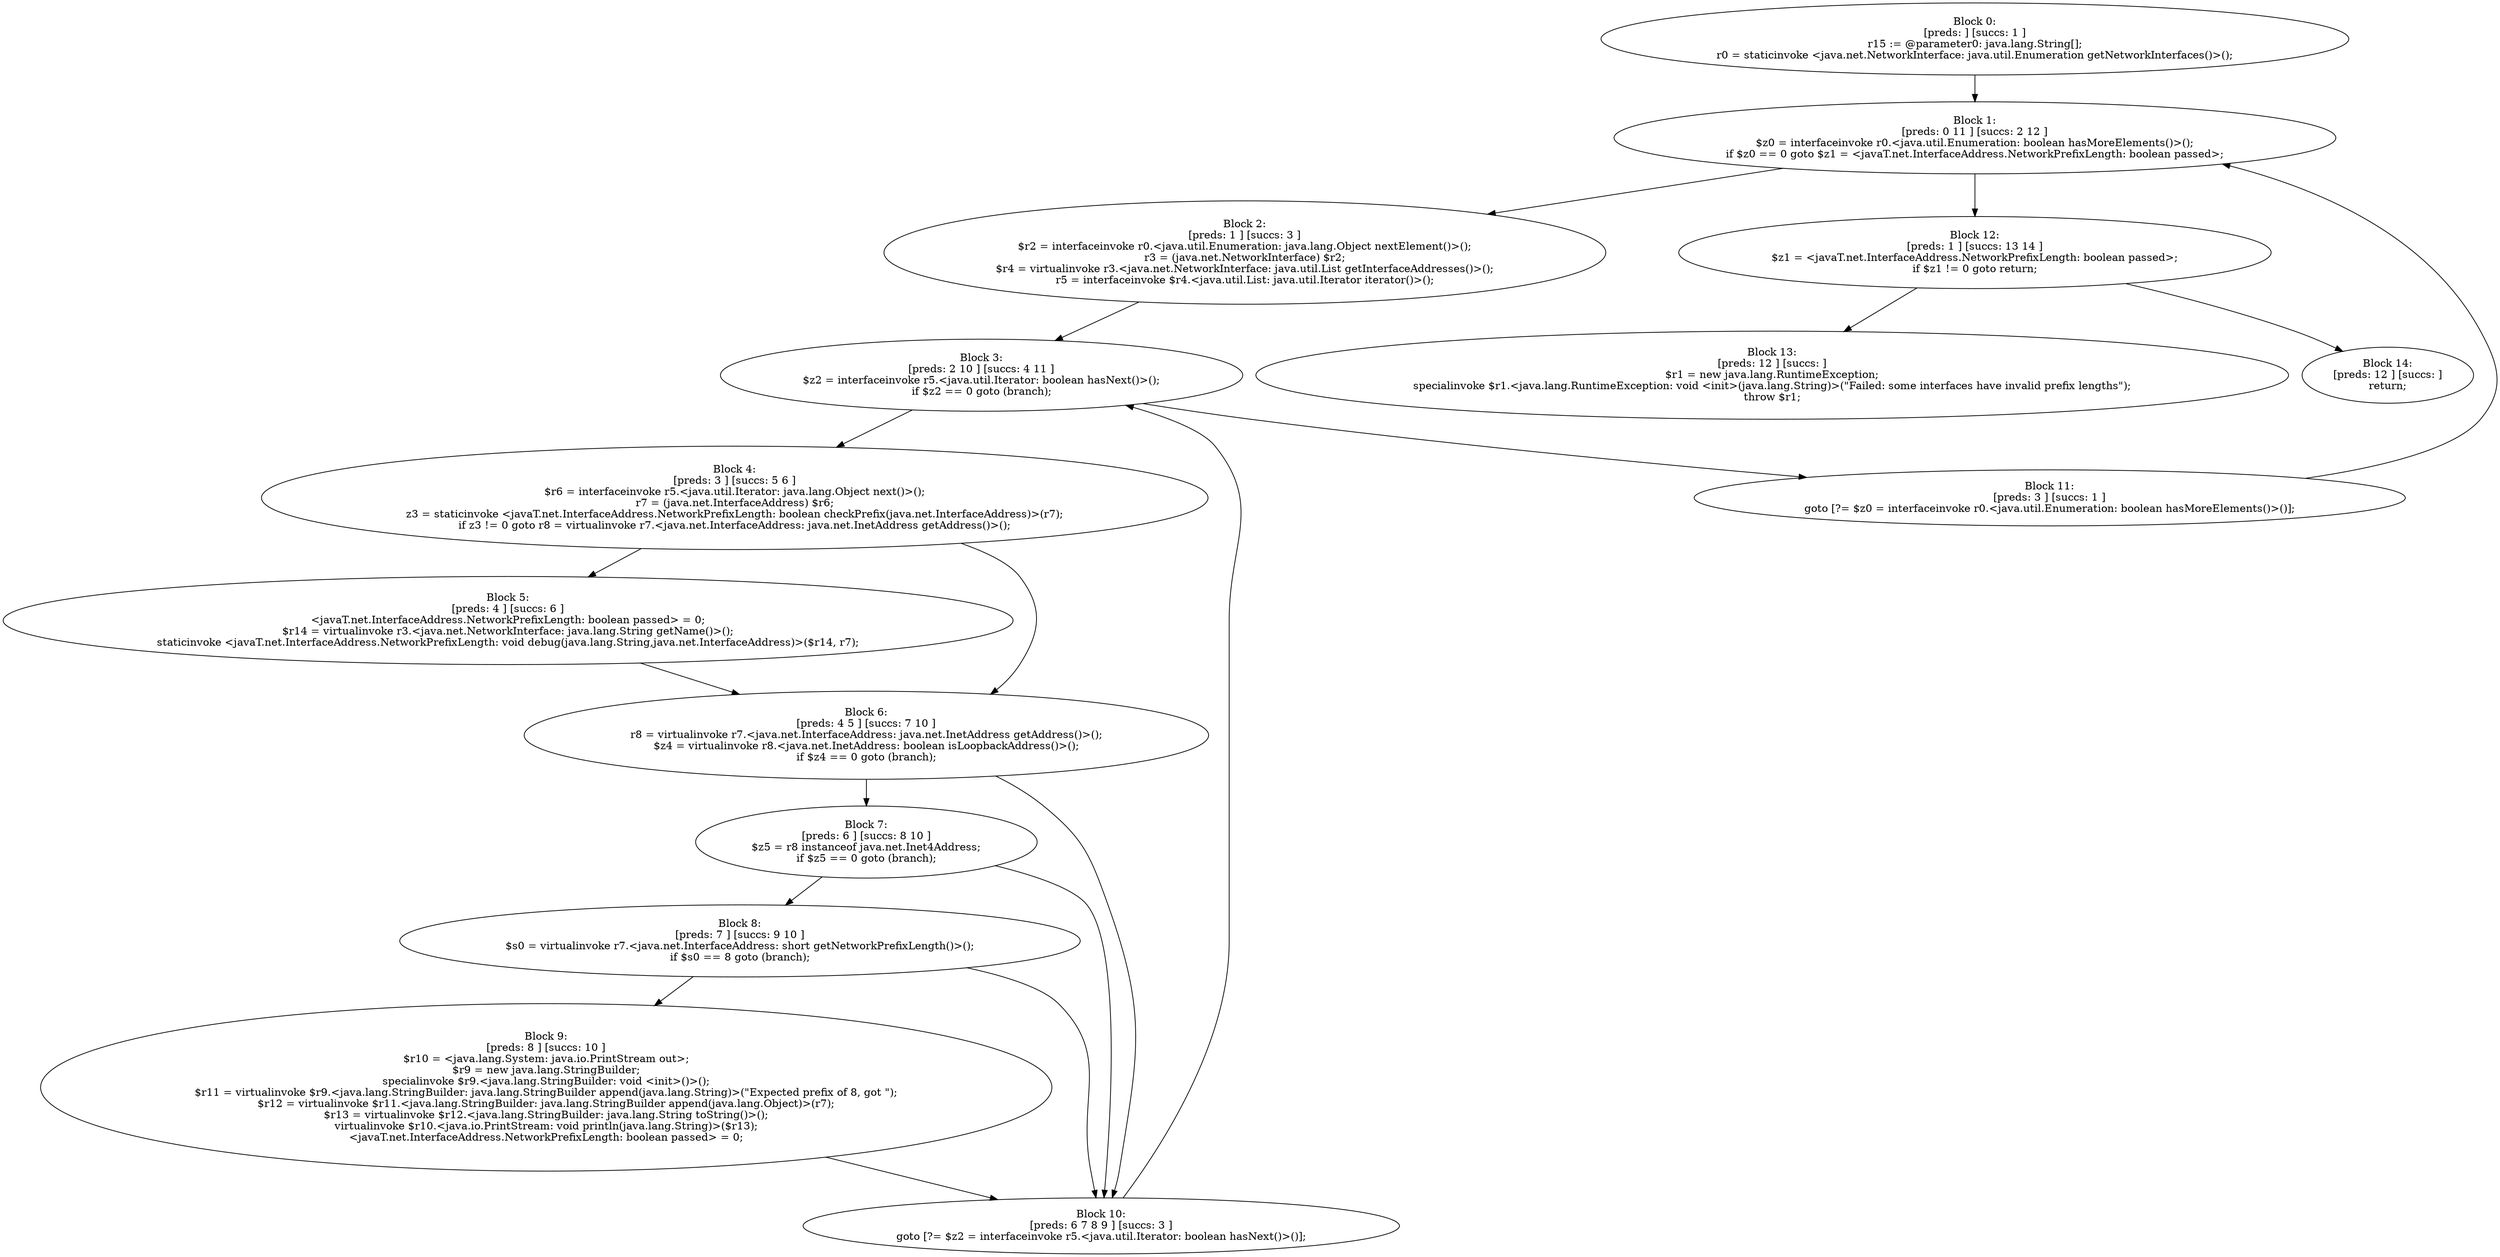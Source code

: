 digraph "unitGraph" {
    "Block 0:
[preds: ] [succs: 1 ]
r15 := @parameter0: java.lang.String[];
r0 = staticinvoke <java.net.NetworkInterface: java.util.Enumeration getNetworkInterfaces()>();
"
    "Block 1:
[preds: 0 11 ] [succs: 2 12 ]
$z0 = interfaceinvoke r0.<java.util.Enumeration: boolean hasMoreElements()>();
if $z0 == 0 goto $z1 = <javaT.net.InterfaceAddress.NetworkPrefixLength: boolean passed>;
"
    "Block 2:
[preds: 1 ] [succs: 3 ]
$r2 = interfaceinvoke r0.<java.util.Enumeration: java.lang.Object nextElement()>();
r3 = (java.net.NetworkInterface) $r2;
$r4 = virtualinvoke r3.<java.net.NetworkInterface: java.util.List getInterfaceAddresses()>();
r5 = interfaceinvoke $r4.<java.util.List: java.util.Iterator iterator()>();
"
    "Block 3:
[preds: 2 10 ] [succs: 4 11 ]
$z2 = interfaceinvoke r5.<java.util.Iterator: boolean hasNext()>();
if $z2 == 0 goto (branch);
"
    "Block 4:
[preds: 3 ] [succs: 5 6 ]
$r6 = interfaceinvoke r5.<java.util.Iterator: java.lang.Object next()>();
r7 = (java.net.InterfaceAddress) $r6;
z3 = staticinvoke <javaT.net.InterfaceAddress.NetworkPrefixLength: boolean checkPrefix(java.net.InterfaceAddress)>(r7);
if z3 != 0 goto r8 = virtualinvoke r7.<java.net.InterfaceAddress: java.net.InetAddress getAddress()>();
"
    "Block 5:
[preds: 4 ] [succs: 6 ]
<javaT.net.InterfaceAddress.NetworkPrefixLength: boolean passed> = 0;
$r14 = virtualinvoke r3.<java.net.NetworkInterface: java.lang.String getName()>();
staticinvoke <javaT.net.InterfaceAddress.NetworkPrefixLength: void debug(java.lang.String,java.net.InterfaceAddress)>($r14, r7);
"
    "Block 6:
[preds: 4 5 ] [succs: 7 10 ]
r8 = virtualinvoke r7.<java.net.InterfaceAddress: java.net.InetAddress getAddress()>();
$z4 = virtualinvoke r8.<java.net.InetAddress: boolean isLoopbackAddress()>();
if $z4 == 0 goto (branch);
"
    "Block 7:
[preds: 6 ] [succs: 8 10 ]
$z5 = r8 instanceof java.net.Inet4Address;
if $z5 == 0 goto (branch);
"
    "Block 8:
[preds: 7 ] [succs: 9 10 ]
$s0 = virtualinvoke r7.<java.net.InterfaceAddress: short getNetworkPrefixLength()>();
if $s0 == 8 goto (branch);
"
    "Block 9:
[preds: 8 ] [succs: 10 ]
$r10 = <java.lang.System: java.io.PrintStream out>;
$r9 = new java.lang.StringBuilder;
specialinvoke $r9.<java.lang.StringBuilder: void <init>()>();
$r11 = virtualinvoke $r9.<java.lang.StringBuilder: java.lang.StringBuilder append(java.lang.String)>(\"Expected prefix of 8, got \");
$r12 = virtualinvoke $r11.<java.lang.StringBuilder: java.lang.StringBuilder append(java.lang.Object)>(r7);
$r13 = virtualinvoke $r12.<java.lang.StringBuilder: java.lang.String toString()>();
virtualinvoke $r10.<java.io.PrintStream: void println(java.lang.String)>($r13);
<javaT.net.InterfaceAddress.NetworkPrefixLength: boolean passed> = 0;
"
    "Block 10:
[preds: 6 7 8 9 ] [succs: 3 ]
goto [?= $z2 = interfaceinvoke r5.<java.util.Iterator: boolean hasNext()>()];
"
    "Block 11:
[preds: 3 ] [succs: 1 ]
goto [?= $z0 = interfaceinvoke r0.<java.util.Enumeration: boolean hasMoreElements()>()];
"
    "Block 12:
[preds: 1 ] [succs: 13 14 ]
$z1 = <javaT.net.InterfaceAddress.NetworkPrefixLength: boolean passed>;
if $z1 != 0 goto return;
"
    "Block 13:
[preds: 12 ] [succs: ]
$r1 = new java.lang.RuntimeException;
specialinvoke $r1.<java.lang.RuntimeException: void <init>(java.lang.String)>(\"Failed: some interfaces have invalid prefix lengths\");
throw $r1;
"
    "Block 14:
[preds: 12 ] [succs: ]
return;
"
    "Block 0:
[preds: ] [succs: 1 ]
r15 := @parameter0: java.lang.String[];
r0 = staticinvoke <java.net.NetworkInterface: java.util.Enumeration getNetworkInterfaces()>();
"->"Block 1:
[preds: 0 11 ] [succs: 2 12 ]
$z0 = interfaceinvoke r0.<java.util.Enumeration: boolean hasMoreElements()>();
if $z0 == 0 goto $z1 = <javaT.net.InterfaceAddress.NetworkPrefixLength: boolean passed>;
";
    "Block 1:
[preds: 0 11 ] [succs: 2 12 ]
$z0 = interfaceinvoke r0.<java.util.Enumeration: boolean hasMoreElements()>();
if $z0 == 0 goto $z1 = <javaT.net.InterfaceAddress.NetworkPrefixLength: boolean passed>;
"->"Block 2:
[preds: 1 ] [succs: 3 ]
$r2 = interfaceinvoke r0.<java.util.Enumeration: java.lang.Object nextElement()>();
r3 = (java.net.NetworkInterface) $r2;
$r4 = virtualinvoke r3.<java.net.NetworkInterface: java.util.List getInterfaceAddresses()>();
r5 = interfaceinvoke $r4.<java.util.List: java.util.Iterator iterator()>();
";
    "Block 1:
[preds: 0 11 ] [succs: 2 12 ]
$z0 = interfaceinvoke r0.<java.util.Enumeration: boolean hasMoreElements()>();
if $z0 == 0 goto $z1 = <javaT.net.InterfaceAddress.NetworkPrefixLength: boolean passed>;
"->"Block 12:
[preds: 1 ] [succs: 13 14 ]
$z1 = <javaT.net.InterfaceAddress.NetworkPrefixLength: boolean passed>;
if $z1 != 0 goto return;
";
    "Block 2:
[preds: 1 ] [succs: 3 ]
$r2 = interfaceinvoke r0.<java.util.Enumeration: java.lang.Object nextElement()>();
r3 = (java.net.NetworkInterface) $r2;
$r4 = virtualinvoke r3.<java.net.NetworkInterface: java.util.List getInterfaceAddresses()>();
r5 = interfaceinvoke $r4.<java.util.List: java.util.Iterator iterator()>();
"->"Block 3:
[preds: 2 10 ] [succs: 4 11 ]
$z2 = interfaceinvoke r5.<java.util.Iterator: boolean hasNext()>();
if $z2 == 0 goto (branch);
";
    "Block 3:
[preds: 2 10 ] [succs: 4 11 ]
$z2 = interfaceinvoke r5.<java.util.Iterator: boolean hasNext()>();
if $z2 == 0 goto (branch);
"->"Block 4:
[preds: 3 ] [succs: 5 6 ]
$r6 = interfaceinvoke r5.<java.util.Iterator: java.lang.Object next()>();
r7 = (java.net.InterfaceAddress) $r6;
z3 = staticinvoke <javaT.net.InterfaceAddress.NetworkPrefixLength: boolean checkPrefix(java.net.InterfaceAddress)>(r7);
if z3 != 0 goto r8 = virtualinvoke r7.<java.net.InterfaceAddress: java.net.InetAddress getAddress()>();
";
    "Block 3:
[preds: 2 10 ] [succs: 4 11 ]
$z2 = interfaceinvoke r5.<java.util.Iterator: boolean hasNext()>();
if $z2 == 0 goto (branch);
"->"Block 11:
[preds: 3 ] [succs: 1 ]
goto [?= $z0 = interfaceinvoke r0.<java.util.Enumeration: boolean hasMoreElements()>()];
";
    "Block 4:
[preds: 3 ] [succs: 5 6 ]
$r6 = interfaceinvoke r5.<java.util.Iterator: java.lang.Object next()>();
r7 = (java.net.InterfaceAddress) $r6;
z3 = staticinvoke <javaT.net.InterfaceAddress.NetworkPrefixLength: boolean checkPrefix(java.net.InterfaceAddress)>(r7);
if z3 != 0 goto r8 = virtualinvoke r7.<java.net.InterfaceAddress: java.net.InetAddress getAddress()>();
"->"Block 5:
[preds: 4 ] [succs: 6 ]
<javaT.net.InterfaceAddress.NetworkPrefixLength: boolean passed> = 0;
$r14 = virtualinvoke r3.<java.net.NetworkInterface: java.lang.String getName()>();
staticinvoke <javaT.net.InterfaceAddress.NetworkPrefixLength: void debug(java.lang.String,java.net.InterfaceAddress)>($r14, r7);
";
    "Block 4:
[preds: 3 ] [succs: 5 6 ]
$r6 = interfaceinvoke r5.<java.util.Iterator: java.lang.Object next()>();
r7 = (java.net.InterfaceAddress) $r6;
z3 = staticinvoke <javaT.net.InterfaceAddress.NetworkPrefixLength: boolean checkPrefix(java.net.InterfaceAddress)>(r7);
if z3 != 0 goto r8 = virtualinvoke r7.<java.net.InterfaceAddress: java.net.InetAddress getAddress()>();
"->"Block 6:
[preds: 4 5 ] [succs: 7 10 ]
r8 = virtualinvoke r7.<java.net.InterfaceAddress: java.net.InetAddress getAddress()>();
$z4 = virtualinvoke r8.<java.net.InetAddress: boolean isLoopbackAddress()>();
if $z4 == 0 goto (branch);
";
    "Block 5:
[preds: 4 ] [succs: 6 ]
<javaT.net.InterfaceAddress.NetworkPrefixLength: boolean passed> = 0;
$r14 = virtualinvoke r3.<java.net.NetworkInterface: java.lang.String getName()>();
staticinvoke <javaT.net.InterfaceAddress.NetworkPrefixLength: void debug(java.lang.String,java.net.InterfaceAddress)>($r14, r7);
"->"Block 6:
[preds: 4 5 ] [succs: 7 10 ]
r8 = virtualinvoke r7.<java.net.InterfaceAddress: java.net.InetAddress getAddress()>();
$z4 = virtualinvoke r8.<java.net.InetAddress: boolean isLoopbackAddress()>();
if $z4 == 0 goto (branch);
";
    "Block 6:
[preds: 4 5 ] [succs: 7 10 ]
r8 = virtualinvoke r7.<java.net.InterfaceAddress: java.net.InetAddress getAddress()>();
$z4 = virtualinvoke r8.<java.net.InetAddress: boolean isLoopbackAddress()>();
if $z4 == 0 goto (branch);
"->"Block 7:
[preds: 6 ] [succs: 8 10 ]
$z5 = r8 instanceof java.net.Inet4Address;
if $z5 == 0 goto (branch);
";
    "Block 6:
[preds: 4 5 ] [succs: 7 10 ]
r8 = virtualinvoke r7.<java.net.InterfaceAddress: java.net.InetAddress getAddress()>();
$z4 = virtualinvoke r8.<java.net.InetAddress: boolean isLoopbackAddress()>();
if $z4 == 0 goto (branch);
"->"Block 10:
[preds: 6 7 8 9 ] [succs: 3 ]
goto [?= $z2 = interfaceinvoke r5.<java.util.Iterator: boolean hasNext()>()];
";
    "Block 7:
[preds: 6 ] [succs: 8 10 ]
$z5 = r8 instanceof java.net.Inet4Address;
if $z5 == 0 goto (branch);
"->"Block 8:
[preds: 7 ] [succs: 9 10 ]
$s0 = virtualinvoke r7.<java.net.InterfaceAddress: short getNetworkPrefixLength()>();
if $s0 == 8 goto (branch);
";
    "Block 7:
[preds: 6 ] [succs: 8 10 ]
$z5 = r8 instanceof java.net.Inet4Address;
if $z5 == 0 goto (branch);
"->"Block 10:
[preds: 6 7 8 9 ] [succs: 3 ]
goto [?= $z2 = interfaceinvoke r5.<java.util.Iterator: boolean hasNext()>()];
";
    "Block 8:
[preds: 7 ] [succs: 9 10 ]
$s0 = virtualinvoke r7.<java.net.InterfaceAddress: short getNetworkPrefixLength()>();
if $s0 == 8 goto (branch);
"->"Block 9:
[preds: 8 ] [succs: 10 ]
$r10 = <java.lang.System: java.io.PrintStream out>;
$r9 = new java.lang.StringBuilder;
specialinvoke $r9.<java.lang.StringBuilder: void <init>()>();
$r11 = virtualinvoke $r9.<java.lang.StringBuilder: java.lang.StringBuilder append(java.lang.String)>(\"Expected prefix of 8, got \");
$r12 = virtualinvoke $r11.<java.lang.StringBuilder: java.lang.StringBuilder append(java.lang.Object)>(r7);
$r13 = virtualinvoke $r12.<java.lang.StringBuilder: java.lang.String toString()>();
virtualinvoke $r10.<java.io.PrintStream: void println(java.lang.String)>($r13);
<javaT.net.InterfaceAddress.NetworkPrefixLength: boolean passed> = 0;
";
    "Block 8:
[preds: 7 ] [succs: 9 10 ]
$s0 = virtualinvoke r7.<java.net.InterfaceAddress: short getNetworkPrefixLength()>();
if $s0 == 8 goto (branch);
"->"Block 10:
[preds: 6 7 8 9 ] [succs: 3 ]
goto [?= $z2 = interfaceinvoke r5.<java.util.Iterator: boolean hasNext()>()];
";
    "Block 9:
[preds: 8 ] [succs: 10 ]
$r10 = <java.lang.System: java.io.PrintStream out>;
$r9 = new java.lang.StringBuilder;
specialinvoke $r9.<java.lang.StringBuilder: void <init>()>();
$r11 = virtualinvoke $r9.<java.lang.StringBuilder: java.lang.StringBuilder append(java.lang.String)>(\"Expected prefix of 8, got \");
$r12 = virtualinvoke $r11.<java.lang.StringBuilder: java.lang.StringBuilder append(java.lang.Object)>(r7);
$r13 = virtualinvoke $r12.<java.lang.StringBuilder: java.lang.String toString()>();
virtualinvoke $r10.<java.io.PrintStream: void println(java.lang.String)>($r13);
<javaT.net.InterfaceAddress.NetworkPrefixLength: boolean passed> = 0;
"->"Block 10:
[preds: 6 7 8 9 ] [succs: 3 ]
goto [?= $z2 = interfaceinvoke r5.<java.util.Iterator: boolean hasNext()>()];
";
    "Block 10:
[preds: 6 7 8 9 ] [succs: 3 ]
goto [?= $z2 = interfaceinvoke r5.<java.util.Iterator: boolean hasNext()>()];
"->"Block 3:
[preds: 2 10 ] [succs: 4 11 ]
$z2 = interfaceinvoke r5.<java.util.Iterator: boolean hasNext()>();
if $z2 == 0 goto (branch);
";
    "Block 11:
[preds: 3 ] [succs: 1 ]
goto [?= $z0 = interfaceinvoke r0.<java.util.Enumeration: boolean hasMoreElements()>()];
"->"Block 1:
[preds: 0 11 ] [succs: 2 12 ]
$z0 = interfaceinvoke r0.<java.util.Enumeration: boolean hasMoreElements()>();
if $z0 == 0 goto $z1 = <javaT.net.InterfaceAddress.NetworkPrefixLength: boolean passed>;
";
    "Block 12:
[preds: 1 ] [succs: 13 14 ]
$z1 = <javaT.net.InterfaceAddress.NetworkPrefixLength: boolean passed>;
if $z1 != 0 goto return;
"->"Block 13:
[preds: 12 ] [succs: ]
$r1 = new java.lang.RuntimeException;
specialinvoke $r1.<java.lang.RuntimeException: void <init>(java.lang.String)>(\"Failed: some interfaces have invalid prefix lengths\");
throw $r1;
";
    "Block 12:
[preds: 1 ] [succs: 13 14 ]
$z1 = <javaT.net.InterfaceAddress.NetworkPrefixLength: boolean passed>;
if $z1 != 0 goto return;
"->"Block 14:
[preds: 12 ] [succs: ]
return;
";
}
